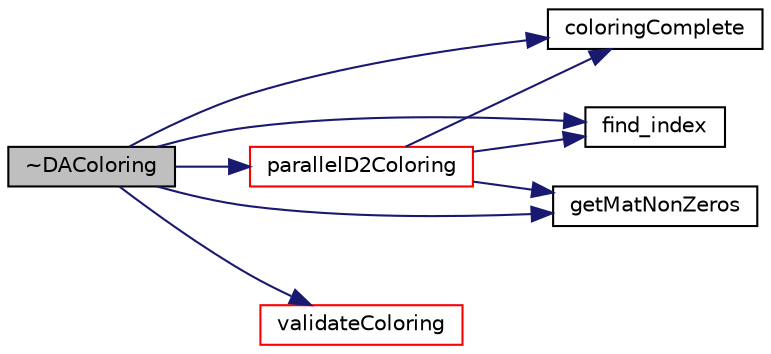 digraph "~DAColoring"
{
  bgcolor="transparent";
  edge [fontname="Helvetica",fontsize="10",labelfontname="Helvetica",labelfontsize="10"];
  node [fontname="Helvetica",fontsize="10",shape=record];
  rankdir="LR";
  Node2 [label="~DAColoring",height=0.2,width=0.4,color="black", fillcolor="grey75", style="filled", fontcolor="black"];
  Node2 -> Node3 [color="midnightblue",fontsize="10",style="solid",fontname="Helvetica"];
  Node3 [label="coloringComplete",height=0.2,width=0.4,color="black",URL="$classFoam_1_1DAColoring.html#aadb82906897a2a1e3a485300696c2578",tooltip="check if there is non-colored columns "];
  Node2 -> Node4 [color="midnightblue",fontsize="10",style="solid",fontname="Helvetica"];
  Node4 [label="find_index",height=0.2,width=0.4,color="black",URL="$classFoam_1_1DAColoring.html#adc05c09e9f68d34f559039d9d150abdb",tooltip="find the index of a prescribed value in an array "];
  Node2 -> Node5 [color="midnightblue",fontsize="10",style="solid",fontname="Helvetica"];
  Node5 [label="getMatNonZeros",height=0.2,width=0.4,color="black",URL="$classFoam_1_1DAColoring.html#acd6aa8b9966612ea3cf0d2c0b4e8fb0e",tooltip="number of non-zero elements in a matrix "];
  Node2 -> Node6 [color="midnightblue",fontsize="10",style="solid",fontname="Helvetica"];
  Node6 [label="parallelD2Coloring",height=0.2,width=0.4,color="red",URL="$classFoam_1_1DAColoring.html#aa2042306c5d253b96c1ff8d7c6f01737",tooltip="a parallel distance-2 graph coloring function "];
  Node6 -> Node5 [color="midnightblue",fontsize="10",style="solid",fontname="Helvetica"];
  Node6 -> Node4 [color="midnightblue",fontsize="10",style="solid",fontname="Helvetica"];
  Node6 -> Node3 [color="midnightblue",fontsize="10",style="solid",fontname="Helvetica"];
  Node2 -> Node9 [color="midnightblue",fontsize="10",style="solid",fontname="Helvetica"];
  Node9 [label="validateColoring",height=0.2,width=0.4,color="red",URL="$classFoam_1_1DAColoring.html#aaa82ef9be42bf3419ba7400c4c5a6ba3",tooltip="validate if there is coloring conflict "];
}
